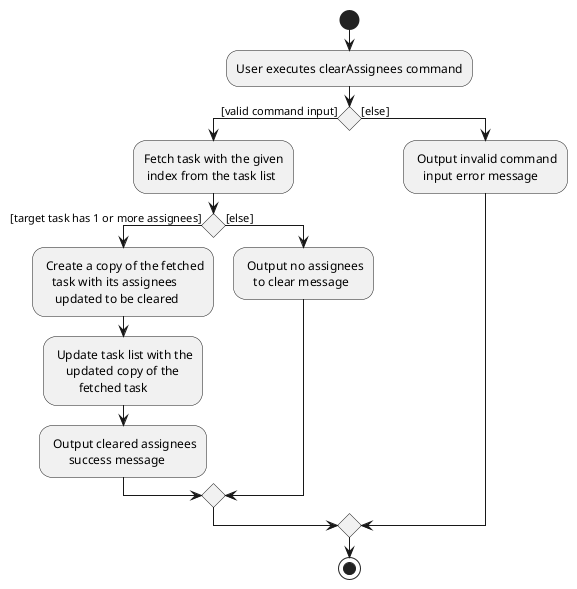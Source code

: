 @startuml
start
:User executes clearAssignees command;

if () then ([valid command input])
    :Fetch task with the given
     index from the task list;
        if () then ([target task has 1 or more assignees])
            : Create a copy of the fetched
               task with its assignees
                updated to be cleared;
            : Update task list with the
                updated copy of the
                    fetched task;
            : Output cleared assignees
                  success message;
        else([else])
            : Output no assignees
               to clear message;
        endif
else ([else])
    : Output invalid command
       input error message;
endif
stop
@enduml
